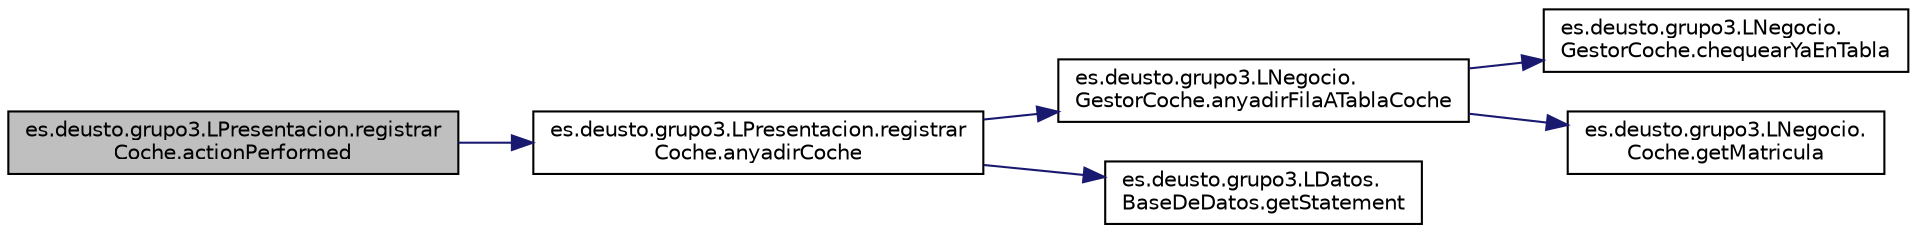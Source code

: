 digraph "es.deusto.grupo3.LPresentacion.registrarCoche.actionPerformed"
{
  edge [fontname="Helvetica",fontsize="10",labelfontname="Helvetica",labelfontsize="10"];
  node [fontname="Helvetica",fontsize="10",shape=record];
  rankdir="LR";
  Node3 [label="es.deusto.grupo3.LPresentacion.registrar\lCoche.actionPerformed",height=0.2,width=0.4,color="black", fillcolor="grey75", style="filled", fontcolor="black"];
  Node3 -> Node4 [color="midnightblue",fontsize="10",style="solid",fontname="Helvetica"];
  Node4 [label="es.deusto.grupo3.LPresentacion.registrar\lCoche.anyadirCoche",height=0.2,width=0.4,color="black", fillcolor="white", style="filled",URL="$classes_1_1deusto_1_1grupo3_1_1_l_presentacion_1_1registrar_coche.html#a3e4089db950adc9dca47fb9cb2de538b"];
  Node4 -> Node5 [color="midnightblue",fontsize="10",style="solid",fontname="Helvetica"];
  Node5 [label="es.deusto.grupo3.LNegocio.\lGestorCoche.anyadirFilaATablaCoche",height=0.2,width=0.4,color="black", fillcolor="white", style="filled",URL="$classes_1_1deusto_1_1grupo3_1_1_l_negocio_1_1_gestor_coche.html#aa3fa79bd970f8e08749a68fb8ffc8d4b"];
  Node5 -> Node6 [color="midnightblue",fontsize="10",style="solid",fontname="Helvetica"];
  Node6 [label="es.deusto.grupo3.LNegocio.\lGestorCoche.chequearYaEnTabla",height=0.2,width=0.4,color="black", fillcolor="white", style="filled",URL="$classes_1_1deusto_1_1grupo3_1_1_l_negocio_1_1_gestor_coche.html#ad153cc0c04c3cb9a6825f8ad30473a60"];
  Node5 -> Node7 [color="midnightblue",fontsize="10",style="solid",fontname="Helvetica"];
  Node7 [label="es.deusto.grupo3.LNegocio.\lCoche.getMatricula",height=0.2,width=0.4,color="black", fillcolor="white", style="filled",URL="$classes_1_1deusto_1_1grupo3_1_1_l_negocio_1_1_coche.html#a7321d5e625c64ac71e5fb00d4d952068"];
  Node4 -> Node8 [color="midnightblue",fontsize="10",style="solid",fontname="Helvetica"];
  Node8 [label="es.deusto.grupo3.LDatos.\lBaseDeDatos.getStatement",height=0.2,width=0.4,color="black", fillcolor="white", style="filled",URL="$classes_1_1deusto_1_1grupo3_1_1_l_datos_1_1_base_de_datos.html#a9657b1feb4c9852ab9d5f438239cb7b4"];
}
